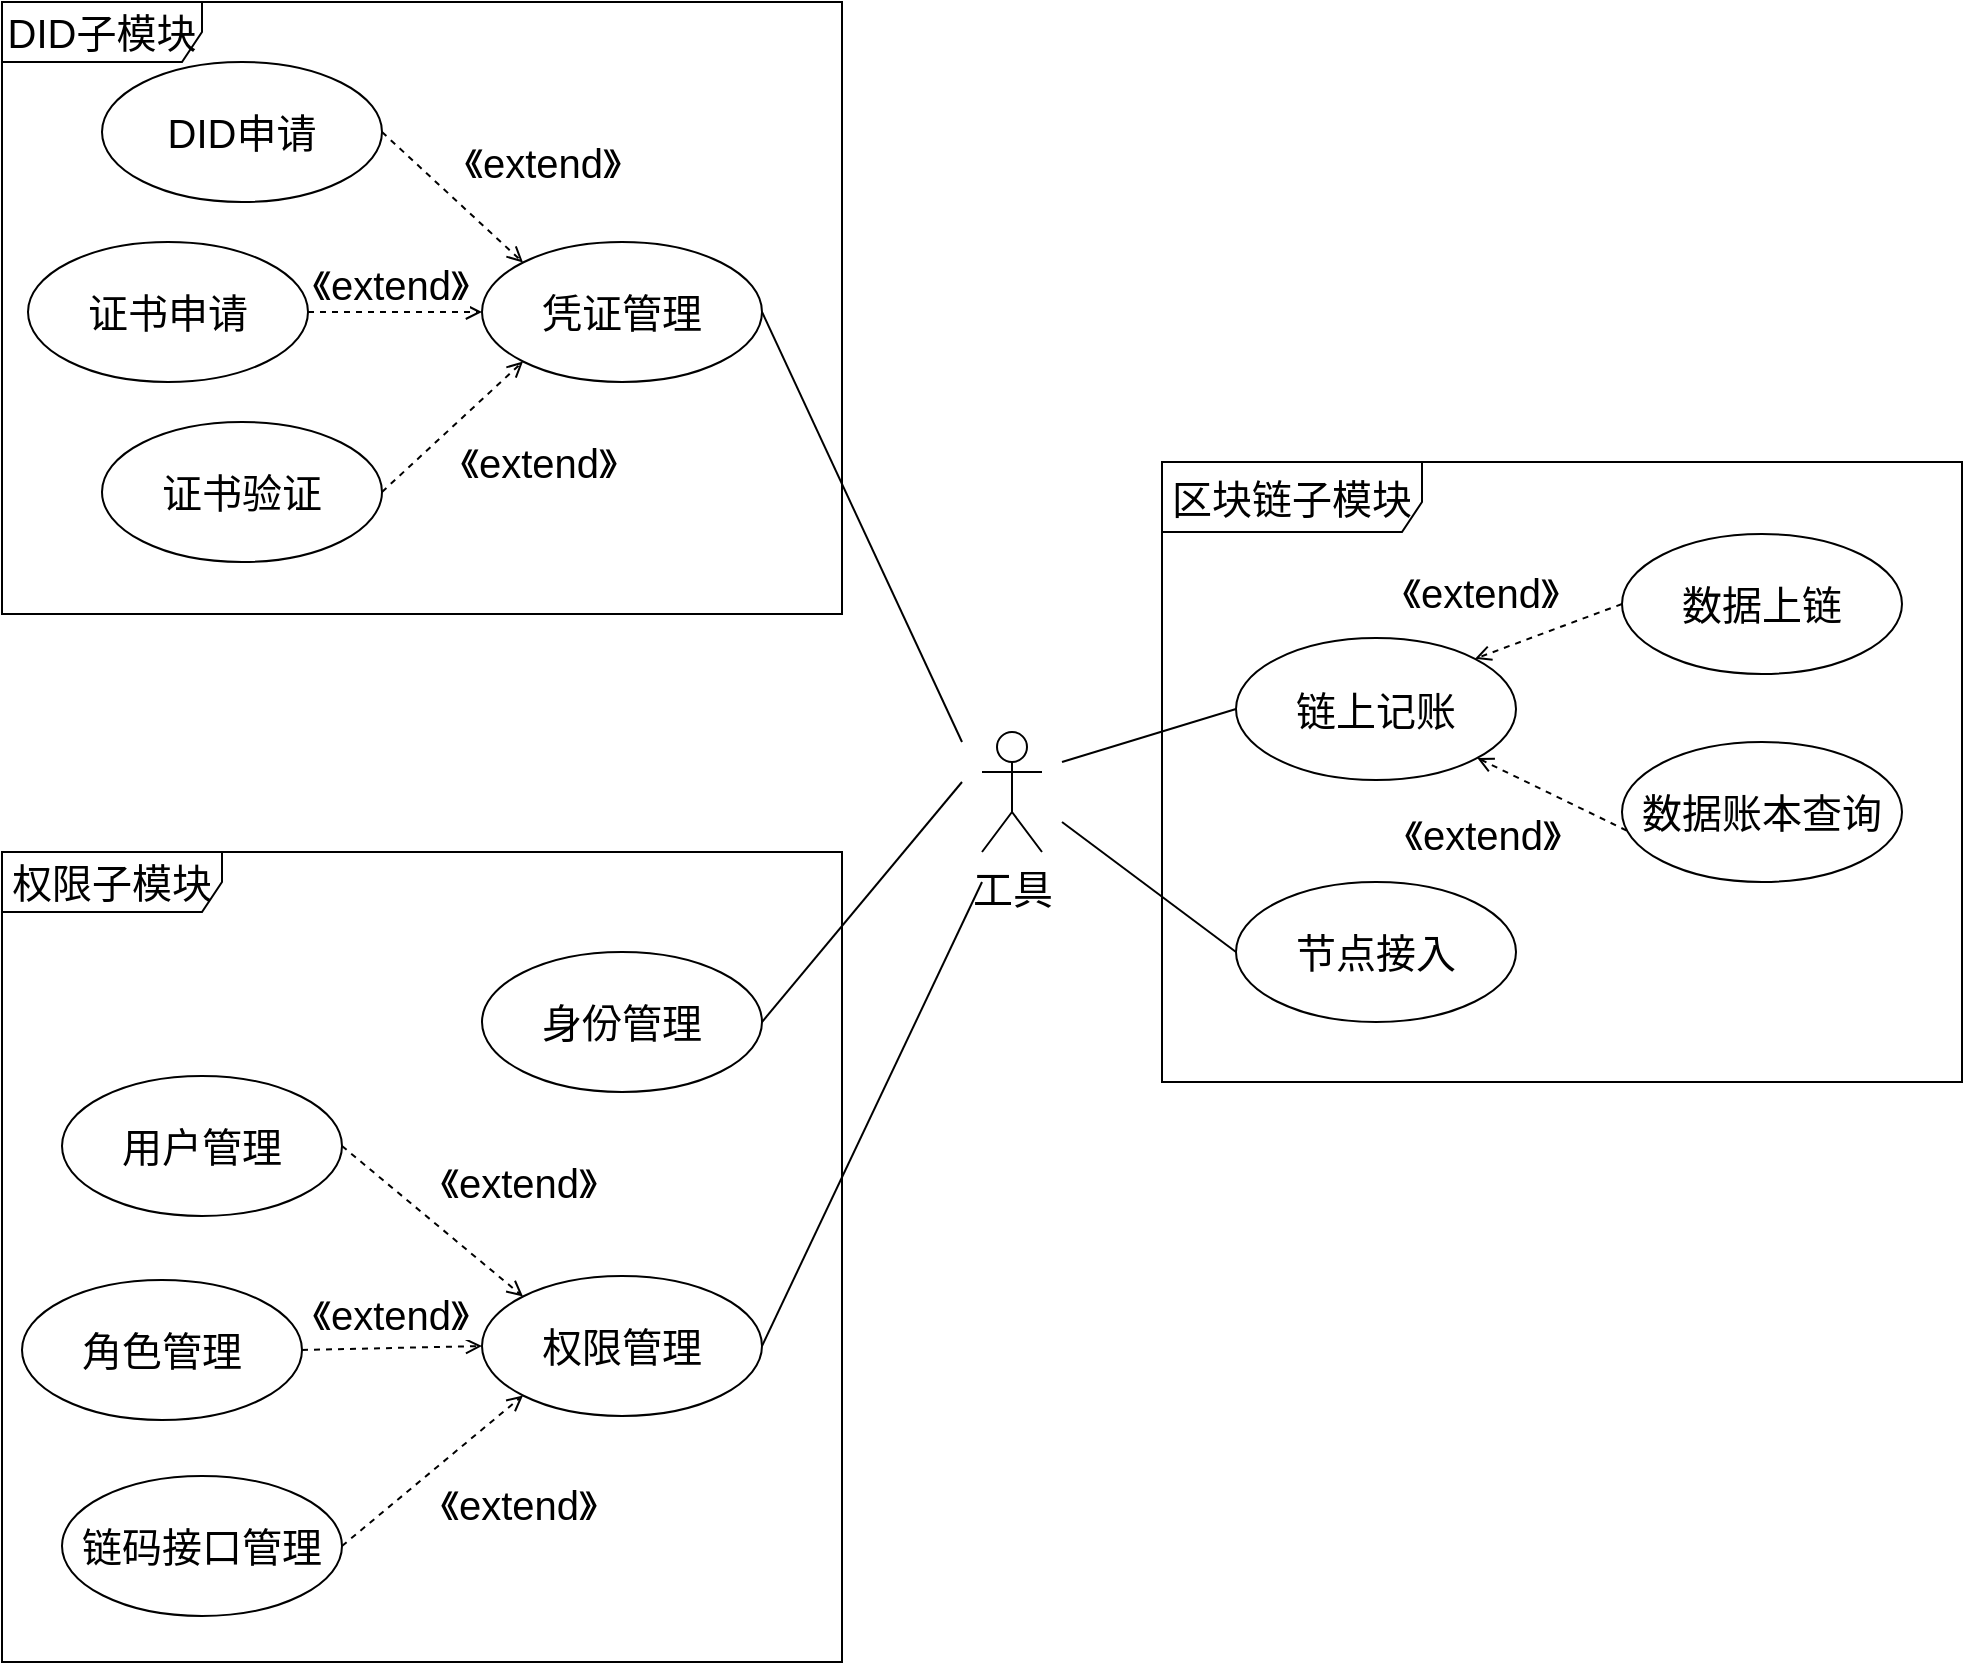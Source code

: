 <mxfile version="18.0.0" type="github">
  <diagram id="xLrxN7qdRLbKj17vMsjt" name="Page-1">
    <mxGraphModel dx="1209" dy="773" grid="1" gridSize="10" guides="1" tooltips="1" connect="1" arrows="1" fold="1" page="1" pageScale="1" pageWidth="827" pageHeight="1169" math="0" shadow="0">
      <root>
        <mxCell id="0" />
        <mxCell id="1" parent="0" />
        <mxCell id="vrofdaubJKx59XDA9M5S-1" value="DID子模块" style="shape=umlFrame;whiteSpace=wrap;html=1;fontSize=20;width=100;height=30;" parent="1" vertex="1">
          <mxGeometry x="140" y="330" width="420" height="306" as="geometry" />
        </mxCell>
        <mxCell id="vrofdaubJKx59XDA9M5S-18" value="DID申请" style="ellipse;whiteSpace=wrap;html=1;fontSize=20;" parent="1" vertex="1">
          <mxGeometry x="190" y="360" width="140" height="70" as="geometry" />
        </mxCell>
        <mxCell id="vrofdaubJKx59XDA9M5S-20" value="证书验证" style="ellipse;whiteSpace=wrap;html=1;fontSize=20;" parent="1" vertex="1">
          <mxGeometry x="190" y="540" width="140" height="70" as="geometry" />
        </mxCell>
        <mxCell id="vrofdaubJKx59XDA9M5S-22" value="" style="endArrow=open;html=1;rounded=0;dashed=1;exitX=1;exitY=0.5;exitDx=0;exitDy=0;endFill=0;fontSize=20;" parent="1" source="vrofdaubJKx59XDA9M5S-19" target="vrofdaubJKx59XDA9M5S-17" edge="1">
          <mxGeometry width="50" height="50" relative="1" as="geometry">
            <mxPoint x="470" y="630" as="sourcePoint" />
            <mxPoint x="520" y="580" as="targetPoint" />
          </mxGeometry>
        </mxCell>
        <mxCell id="vrofdaubJKx59XDA9M5S-25" value="《extend》" style="edgeLabel;html=1;align=center;verticalAlign=middle;resizable=0;points=[];fontSize=20;" parent="vrofdaubJKx59XDA9M5S-22" vertex="1" connectable="0">
          <mxGeometry x="-0.48" y="1" relative="1" as="geometry">
            <mxPoint x="18" y="-13" as="offset" />
          </mxGeometry>
        </mxCell>
        <mxCell id="vrofdaubJKx59XDA9M5S-27" value="权限子模块" style="shape=umlFrame;whiteSpace=wrap;html=1;fontSize=20;width=110;height=30;" parent="1" vertex="1">
          <mxGeometry x="140" y="755" width="420" height="405" as="geometry" />
        </mxCell>
        <mxCell id="vrofdaubJKx59XDA9M5S-28" value="身份管理" style="ellipse;whiteSpace=wrap;html=1;fontSize=20;" parent="1" vertex="1">
          <mxGeometry x="380" y="805" width="140" height="70" as="geometry" />
        </mxCell>
        <mxCell id="vrofdaubJKx59XDA9M5S-30" value="工具" style="shape=umlActor;verticalLabelPosition=bottom;verticalAlign=top;html=1;fontSize=20;" parent="1" vertex="1">
          <mxGeometry x="630" y="695" width="30" height="60" as="geometry" />
        </mxCell>
        <mxCell id="vrofdaubJKx59XDA9M5S-31" value="区块链子模块" style="shape=umlFrame;whiteSpace=wrap;html=1;fontSize=20;width=130;height=35;" parent="1" vertex="1">
          <mxGeometry x="720" y="560" width="400" height="310" as="geometry" />
        </mxCell>
        <mxCell id="vrofdaubJKx59XDA9M5S-32" value="链上记账" style="ellipse;whiteSpace=wrap;html=1;fontSize=20;" parent="1" vertex="1">
          <mxGeometry x="757" y="648" width="140" height="71" as="geometry" />
        </mxCell>
        <mxCell id="vrofdaubJKx59XDA9M5S-33" value="节点接入" style="ellipse;whiteSpace=wrap;html=1;fontSize=20;" parent="1" vertex="1">
          <mxGeometry x="757" y="770" width="140" height="70" as="geometry" />
        </mxCell>
        <mxCell id="vrofdaubJKx59XDA9M5S-34" value="数据上链" style="ellipse;whiteSpace=wrap;html=1;fontSize=20;" parent="1" vertex="1">
          <mxGeometry x="950" y="596" width="140" height="70" as="geometry" />
        </mxCell>
        <mxCell id="vrofdaubJKx59XDA9M5S-35" value="数据账本查询" style="ellipse;whiteSpace=wrap;html=1;fontSize=20;" parent="1" vertex="1">
          <mxGeometry x="950" y="700" width="140" height="70" as="geometry" />
        </mxCell>
        <mxCell id="vrofdaubJKx59XDA9M5S-36" value="" style="endArrow=open;html=1;rounded=0;dashed=1;exitX=0;exitY=0.5;exitDx=0;exitDy=0;entryX=1;entryY=0;entryDx=0;entryDy=0;endFill=0;fontSize=20;" parent="1" source="vrofdaubJKx59XDA9M5S-34" target="vrofdaubJKx59XDA9M5S-32" edge="1">
          <mxGeometry width="50" height="50" relative="1" as="geometry">
            <mxPoint x="850" y="630" as="sourcePoint" />
            <mxPoint x="900" y="580" as="targetPoint" />
          </mxGeometry>
        </mxCell>
        <mxCell id="vrofdaubJKx59XDA9M5S-38" value="《extend》" style="edgeLabel;html=1;align=center;verticalAlign=middle;resizable=0;points=[];fontSize=20;" parent="vrofdaubJKx59XDA9M5S-36" vertex="1" connectable="0">
          <mxGeometry x="-0.366" y="1" relative="1" as="geometry">
            <mxPoint x="-48" y="-16" as="offset" />
          </mxGeometry>
        </mxCell>
        <mxCell id="vrofdaubJKx59XDA9M5S-37" value="" style="endArrow=open;html=1;rounded=0;dashed=1;exitX=0.017;exitY=0.633;exitDx=0;exitDy=0;exitPerimeter=0;endFill=0;fontSize=20;" parent="1" source="vrofdaubJKx59XDA9M5S-35" target="vrofdaubJKx59XDA9M5S-32" edge="1">
          <mxGeometry width="50" height="50" relative="1" as="geometry">
            <mxPoint x="930" y="1000" as="sourcePoint" />
            <mxPoint x="980" y="950" as="targetPoint" />
          </mxGeometry>
        </mxCell>
        <mxCell id="vrofdaubJKx59XDA9M5S-39" value="《extend》" style="edgeLabel;html=1;align=center;verticalAlign=middle;resizable=0;points=[];fontSize=20;" parent="vrofdaubJKx59XDA9M5S-37" vertex="1" connectable="0">
          <mxGeometry x="-0.418" y="3" relative="1" as="geometry">
            <mxPoint x="-50" y="9" as="offset" />
          </mxGeometry>
        </mxCell>
        <mxCell id="vrofdaubJKx59XDA9M5S-40" value="" style="endArrow=none;html=1;rounded=0;entryX=0;entryY=0.5;entryDx=0;entryDy=0;fontSize=20;" parent="1" target="vrofdaubJKx59XDA9M5S-32" edge="1">
          <mxGeometry width="50" height="50" relative="1" as="geometry">
            <mxPoint x="670" y="710" as="sourcePoint" />
            <mxPoint x="740" y="810" as="targetPoint" />
          </mxGeometry>
        </mxCell>
        <mxCell id="vrofdaubJKx59XDA9M5S-41" value="" style="endArrow=none;html=1;rounded=0;entryX=0;entryY=0.5;entryDx=0;entryDy=0;fontSize=20;" parent="1" target="vrofdaubJKx59XDA9M5S-33" edge="1">
          <mxGeometry width="50" height="50" relative="1" as="geometry">
            <mxPoint x="670" y="740" as="sourcePoint" />
            <mxPoint x="850" y="990" as="targetPoint" />
          </mxGeometry>
        </mxCell>
        <mxCell id="vrofdaubJKx59XDA9M5S-43" value="" style="endArrow=none;html=1;rounded=0;exitX=1;exitY=0.5;exitDx=0;exitDy=0;fontSize=20;" parent="1" source="vrofdaubJKx59XDA9M5S-17" edge="1">
          <mxGeometry width="50" height="50" relative="1" as="geometry">
            <mxPoint x="710" y="430" as="sourcePoint" />
            <mxPoint x="620" y="700" as="targetPoint" />
          </mxGeometry>
        </mxCell>
        <mxCell id="vrofdaubJKx59XDA9M5S-44" value="" style="endArrow=none;html=1;rounded=0;exitX=1;exitY=0.5;exitDx=0;exitDy=0;fontSize=20;" parent="1" source="vrofdaubJKx59XDA9M5S-28" edge="1">
          <mxGeometry width="50" height="50" relative="1" as="geometry">
            <mxPoint x="660" y="960" as="sourcePoint" />
            <mxPoint x="620" y="720" as="targetPoint" />
          </mxGeometry>
        </mxCell>
        <mxCell id="vrofdaubJKx59XDA9M5S-45" value="" style="endArrow=none;html=1;rounded=0;exitX=1;exitY=0.5;exitDx=0;exitDy=0;fontSize=20;" parent="1" source="vrofdaubJKx59XDA9M5S-29" edge="1">
          <mxGeometry width="50" height="50" relative="1" as="geometry">
            <mxPoint x="710" y="1030" as="sourcePoint" />
            <mxPoint x="630" y="770" as="targetPoint" />
          </mxGeometry>
        </mxCell>
        <mxCell id="vrofdaubJKx59XDA9M5S-50" value="用户管理" style="ellipse;whiteSpace=wrap;html=1;fontSize=20;" parent="1" vertex="1">
          <mxGeometry x="170" y="867" width="140" height="70" as="geometry" />
        </mxCell>
        <mxCell id="vrofdaubJKx59XDA9M5S-56" value="" style="endArrow=open;html=1;rounded=0;dashed=1;exitX=1;exitY=0.5;exitDx=0;exitDy=0;entryX=0;entryY=1;entryDx=0;entryDy=0;endFill=0;fontSize=20;" parent="1" source="vrofdaubJKx59XDA9M5S-52" target="vrofdaubJKx59XDA9M5S-29" edge="1">
          <mxGeometry width="50" height="50" relative="1" as="geometry">
            <mxPoint x="690" y="1085" as="sourcePoint" />
            <mxPoint x="740" y="1035" as="targetPoint" />
          </mxGeometry>
        </mxCell>
        <mxCell id="vrofdaubJKx59XDA9M5S-60" value="《extend》" style="edgeLabel;html=1;align=center;verticalAlign=middle;resizable=0;points=[];fontSize=20;" parent="vrofdaubJKx59XDA9M5S-56" vertex="1" connectable="0">
          <mxGeometry x="-0.564" y="-1" relative="1" as="geometry">
            <mxPoint x="68" y="-6" as="offset" />
          </mxGeometry>
        </mxCell>
        <mxCell id="vrofdaubJKx59XDA9M5S-19" value="证书申请" style="ellipse;whiteSpace=wrap;html=1;fontSize=20;" parent="1" vertex="1">
          <mxGeometry x="153" y="450" width="140" height="70" as="geometry" />
        </mxCell>
        <mxCell id="vrofdaubJKx59XDA9M5S-17" value="凭证管理" style="ellipse;whiteSpace=wrap;html=1;fontSize=20;" parent="1" vertex="1">
          <mxGeometry x="380" y="450" width="140" height="70" as="geometry" />
        </mxCell>
        <mxCell id="vrofdaubJKx59XDA9M5S-23" value="" style="endArrow=open;html=1;rounded=0;dashed=1;exitX=1;exitY=0.5;exitDx=0;exitDy=0;entryX=0;entryY=1;entryDx=0;entryDy=0;endFill=0;fontSize=20;" parent="1" source="vrofdaubJKx59XDA9M5S-20" target="vrofdaubJKx59XDA9M5S-17" edge="1">
          <mxGeometry width="50" height="50" relative="1" as="geometry">
            <mxPoint x="440" y="620" as="sourcePoint" />
            <mxPoint x="490" y="570" as="targetPoint" />
          </mxGeometry>
        </mxCell>
        <mxCell id="vrofdaubJKx59XDA9M5S-26" value="《extend》" style="edgeLabel;html=1;align=center;verticalAlign=middle;resizable=0;points=[];fontSize=20;" parent="vrofdaubJKx59XDA9M5S-23" vertex="1" connectable="0">
          <mxGeometry x="0.295" y="1" relative="1" as="geometry">
            <mxPoint x="33" y="28" as="offset" />
          </mxGeometry>
        </mxCell>
        <mxCell id="vrofdaubJKx59XDA9M5S-52" value="链码接口管理" style="ellipse;whiteSpace=wrap;html=1;fontSize=20;" parent="1" vertex="1">
          <mxGeometry x="170" y="1067" width="140" height="70" as="geometry" />
        </mxCell>
        <mxCell id="vrofdaubJKx59XDA9M5S-21" value="" style="endArrow=open;html=1;rounded=0;dashed=1;exitX=1;exitY=0.5;exitDx=0;exitDy=0;entryX=0;entryY=0;entryDx=0;entryDy=0;endFill=0;fontSize=20;" parent="1" source="vrofdaubJKx59XDA9M5S-18" target="vrofdaubJKx59XDA9M5S-17" edge="1">
          <mxGeometry width="50" height="50" relative="1" as="geometry">
            <mxPoint x="400" y="360" as="sourcePoint" />
            <mxPoint x="450" y="310" as="targetPoint" />
          </mxGeometry>
        </mxCell>
        <mxCell id="vrofdaubJKx59XDA9M5S-24" value="《extend》" style="edgeLabel;html=1;align=center;verticalAlign=middle;resizable=0;points=[];fontSize=20;" parent="vrofdaubJKx59XDA9M5S-21" vertex="1" connectable="0">
          <mxGeometry x="-0.567" y="2" relative="1" as="geometry">
            <mxPoint x="63" y="2" as="offset" />
          </mxGeometry>
        </mxCell>
        <mxCell id="vrofdaubJKx59XDA9M5S-54" value="" style="endArrow=open;html=1;rounded=0;dashed=1;exitX=1;exitY=0.5;exitDx=0;exitDy=0;endFill=0;entryX=0;entryY=0;entryDx=0;entryDy=0;fontSize=20;" parent="1" source="vrofdaubJKx59XDA9M5S-50" target="vrofdaubJKx59XDA9M5S-29" edge="1">
          <mxGeometry width="50" height="50" relative="1" as="geometry">
            <mxPoint x="490" y="935" as="sourcePoint" />
            <mxPoint x="540" y="885" as="targetPoint" />
          </mxGeometry>
        </mxCell>
        <mxCell id="vrofdaubJKx59XDA9M5S-58" value="《extend》" style="edgeLabel;html=1;align=center;verticalAlign=middle;resizable=0;points=[];fontSize=20;" parent="vrofdaubJKx59XDA9M5S-54" vertex="1" connectable="0">
          <mxGeometry x="-0.55" relative="1" as="geometry">
            <mxPoint x="67" y="1" as="offset" />
          </mxGeometry>
        </mxCell>
        <mxCell id="vrofdaubJKx59XDA9M5S-55" value="" style="endArrow=open;html=1;rounded=0;dashed=1;exitX=1;exitY=0.5;exitDx=0;exitDy=0;entryX=0;entryY=0.5;entryDx=0;entryDy=0;endFill=0;fontSize=20;" parent="1" source="vrofdaubJKx59XDA9M5S-51" target="vrofdaubJKx59XDA9M5S-29" edge="1">
          <mxGeometry width="50" height="50" relative="1" as="geometry">
            <mxPoint x="750" y="1125" as="sourcePoint" />
            <mxPoint x="800" y="1075" as="targetPoint" />
          </mxGeometry>
        </mxCell>
        <mxCell id="vrofdaubJKx59XDA9M5S-59" value="《extend》" style="edgeLabel;html=1;align=center;verticalAlign=middle;resizable=0;points=[];fontSize=20;" parent="vrofdaubJKx59XDA9M5S-55" vertex="1" connectable="0">
          <mxGeometry x="-0.62" y="-2" relative="1" as="geometry">
            <mxPoint x="27" y="-20" as="offset" />
          </mxGeometry>
        </mxCell>
        <mxCell id="vrofdaubJKx59XDA9M5S-29" value="权限管理" style="ellipse;whiteSpace=wrap;html=1;fontSize=20;" parent="1" vertex="1">
          <mxGeometry x="380" y="967" width="140" height="70" as="geometry" />
        </mxCell>
        <mxCell id="vrofdaubJKx59XDA9M5S-51" value="角色管理" style="ellipse;whiteSpace=wrap;html=1;fontSize=20;" parent="1" vertex="1">
          <mxGeometry x="150" y="969" width="140" height="70" as="geometry" />
        </mxCell>
      </root>
    </mxGraphModel>
  </diagram>
</mxfile>

